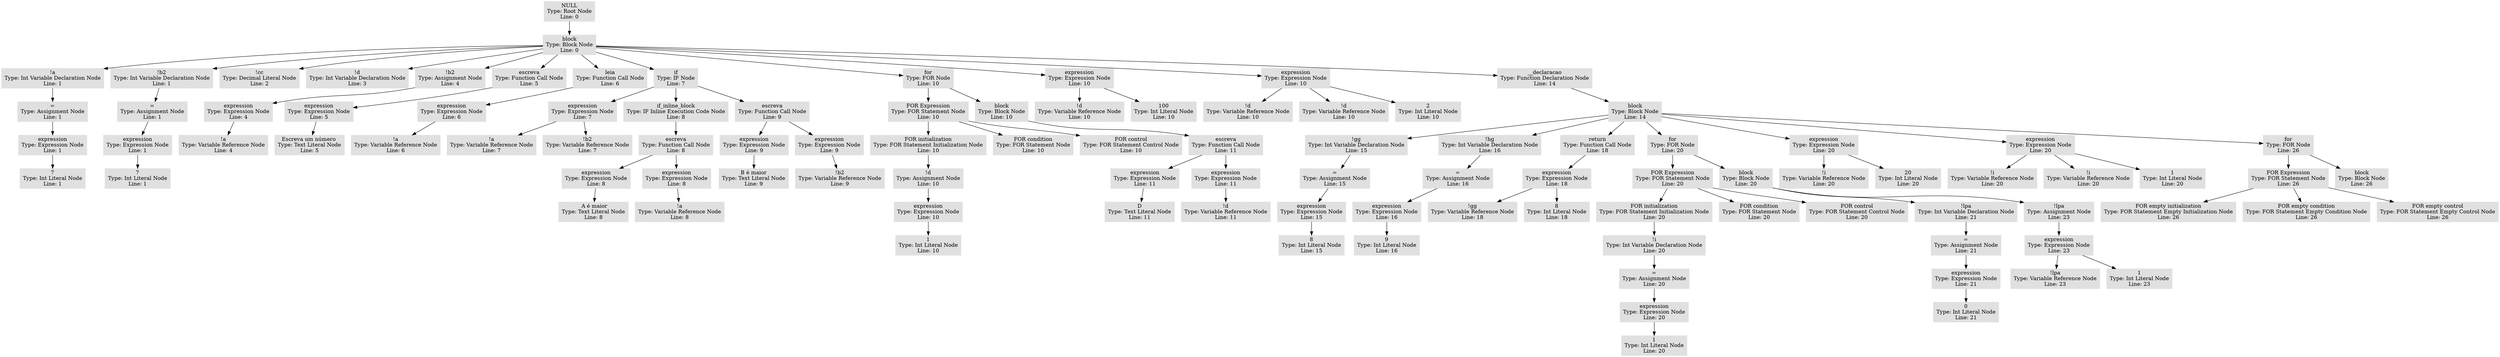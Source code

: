 digraph AST {
  node [shape=box, style=filled, color="#E0E0E0"];
  "0x555555565608" [label="NULL\nType: Root Node\nLine: 0"];
  "0x555555565608" -> "0x555555567008";
  "0x555555567008" [label="block\nType: Block Node\nLine: 0"];
  "0x555555567008" -> "0x5555555670b8";
  "0x5555555670b8" [label="!a\nType: Int Variable Declaration Node\nLine: 1"];
  "0x5555555670b8" -> "0x555555567498";
  "0x555555567498" [label="=\nType: Assignment Node\nLine: 1"];
  "0x555555567498" -> "0x5555555674f8";
  "0x5555555674f8" [label="expression\nType: Expression Node\nLine: 1"];
  "0x5555555674f8" -> "0x555555567558";
  "0x555555567558" [label="7\nType: Int Literal Node\nLine: 1"];
  "0x555555567008" -> "0x555555567168";
  "0x555555567168" [label="!b2\nType: Int Variable Declaration Node\nLine: 1"];
  "0x555555567168" -> "0x555555567318";
  "0x555555567318" [label="=\nType: Assignment Node\nLine: 1"];
  "0x555555567318" -> "0x555555567378";
  "0x555555567378" [label="expression\nType: Expression Node\nLine: 1"];
  "0x555555567378" -> "0x5555555673d8";
  "0x5555555673d8" [label="7\nType: Int Literal Node\nLine: 1"];
  "0x555555567008" -> "0x555555567638";
  "0x555555567638" [label="!cc\nType: Decimal Literal Node\nLine: 2"];
  "0x555555567008" -> "0x5555555676f8";
  "0x5555555676f8" [label="!d\nType: Int Variable Declaration Node\nLine: 3"];
  "0x555555567008" -> "0x555555567738";
  "0x555555567738" [label="!b2\nType: Assignment Node\nLine: 4"];
  "0x555555567738" -> "0x5555555677b8";
  "0x5555555677b8" [label="expression\nType: Expression Node\nLine: 4"];
  "0x5555555677b8" -> "0x555555567838";
  "0x555555567838" [label="!a\nType: Variable Reference Node\nLine: 4"];
  "0x555555567008" -> "0x5555555678b8";
  "0x5555555678b8" [label="escreva\nType: Function Call Node\nLine: 5"];
  "0x5555555678b8" -> "0x555555567918";
  "0x555555567918" [label="expression\nType: Expression Node\nLine: 5"];
  "0x555555567918" -> "0x555555567998";
  "0x555555567998" [label="Escreva um número \nType: Text Literal Node\nLine: 5"];
  "0x555555567008" -> "0x5555555679f8";
  "0x5555555679f8" [label="leia\nType: Function Call Node\nLine: 6"];
  "0x5555555679f8" -> "0x555555567778";
  "0x555555567778" [label="expression\nType: Expression Node\nLine: 6"];
  "0x555555567778" -> "0x555555567ae8";
  "0x555555567ae8" [label="!a\nType: Variable Reference Node\nLine: 6"];
  "0x555555567008" -> "0x555555567b68";
  "0x555555567b68" [label="if\nType: IF Node\nLine: 7"];
  "0x555555567b68" -> "0x555555569148";
  "0x555555569148" [label="expression\nType: Expression Node\nLine: 7"];
  "0x555555569148" -> "0x5555555691c8";
  "0x5555555691c8" [label="!a\nType: Variable Reference Node\nLine: 7"];
  "0x555555569148" -> "0x555555569248";
  "0x555555569248" [label="!b2\nType: Variable Reference Node\nLine: 7"];
  "0x555555567b68" -> "0x5555555692a8";
  "0x5555555692a8" [label="if_inline_block\nType: IF Inline Execution Code Node\nLine: 8"];
  "0x5555555692a8" -> "0x555555569308";
  "0x555555569308" [label="escreva\nType: Function Call Node\nLine: 8"];
  "0x555555569308" -> "0x555555569388";
  "0x555555569388" [label="expression\nType: Expression Node\nLine: 8"];
  "0x555555569388" -> "0x555555569408";
  "0x555555569408" [label=" A é maior\nType: Text Literal Node\nLine: 8"];
  "0x555555569308" -> "0x555555569488";
  "0x555555569488" [label="expression\nType: Expression Node\nLine: 8"];
  "0x555555569488" -> "0x5555555694e8";
  "0x5555555694e8" [label="!a\nType: Variable Reference Node\nLine: 8"];
  "0x555555567b68" -> "0x555555569568";
  "0x555555569568" [label="escreva\nType: Function Call Node\nLine: 9"];
  "0x555555569568" -> "0x5555555695f8";
  "0x5555555695f8" [label="expression\nType: Expression Node\nLine: 9"];
  "0x5555555695f8" -> "0x555555569658";
  "0x555555569658" [label="B é maior\nType: Text Literal Node\nLine: 9"];
  "0x555555569568" -> "0x5555555696d8";
  "0x5555555696d8" [label="expression\nType: Expression Node\nLine: 9"];
  "0x5555555696d8" -> "0x555555569738";
  "0x555555569738" [label="!b2\nType: Variable Reference Node\nLine: 9"];
  "0x555555567008" -> "0x5555555697b8";
  "0x5555555697b8" [label="for\nType: FOR Node\nLine: 10"];
  "0x5555555697b8" -> "0x555555569878";
  "0x555555569878" [label="FOR Expression\nType: FOR Statement Node\nLine: 10"];
  "0x555555569878" -> "0x5555555698f8";
  "0x5555555698f8" [label="FOR initialization\nType: FOR Statement Initialization Node\nLine: 10"];
  "0x5555555698f8" -> "0x555555569988";
  "0x555555569988" [label="!d\nType: Assignment Node\nLine: 10"];
  "0x555555569988" -> "0x555555569a08";
  "0x555555569a08" [label="expression\nType: Expression Node\nLine: 10"];
  "0x555555569a08" -> "0x555555569a88";
  "0x555555569a88" [label="1\nType: Int Literal Node\nLine: 10"];
  "0x555555569878" -> "0x555555569b08";
  "0x555555569b08" [label="FOR condition\nType: FOR Statement Node\nLine: 10"];
  "0x555555569878" -> "0x555555569ca8";
  "0x555555569ca8" [label="FOR control\nType: FOR Statement Control Node\nLine: 10"];
  "0x5555555697b8" -> "0x555555569f58";
  "0x555555569f58" [label="block\nType: Block Node\nLine: 10"];
  "0x555555569f58" -> "0x555555569f98";
  "0x555555569f98" [label="escreva\nType: Function Call Node\nLine: 11"];
  "0x555555569f98" -> "0x55555556a018";
  "0x55555556a018" [label="expression\nType: Expression Node\nLine: 11"];
  "0x55555556a018" -> "0x55555556a098";
  "0x55555556a098" [label="D\nType: Text Literal Node\nLine: 11"];
  "0x555555569f98" -> "0x55555556a118";
  "0x55555556a118" [label="expression\nType: Expression Node\nLine: 11"];
  "0x55555556a118" -> "0x55555556a178";
  "0x55555556a178" [label="!d\nType: Variable Reference Node\nLine: 11"];
  "0x555555567008" -> "0x555555569b68";
  "0x555555569b68" [label="expression\nType: Expression Node\nLine: 10"];
  "0x555555569b68" -> "0x555555569bc8";
  "0x555555569bc8" [label="!d\nType: Variable Reference Node\nLine: 10"];
  "0x555555569b68" -> "0x555555569c48";
  "0x555555569c48" [label="100\nType: Int Literal Node\nLine: 10"];
  "0x555555567008" -> "0x555555569d38";
  "0x555555569d38" [label="expression\nType: Expression Node\nLine: 10"];
  "0x555555569d38" -> "0x555555569de8";
  "0x555555569de8" [label="!d\nType: Variable Reference Node\nLine: 10"];
  "0x555555569d38" -> "0x555555569e68";
  "0x555555569e68" [label="!d\nType: Variable Reference Node\nLine: 10"];
  "0x555555569d38" -> "0x555555569ec8";
  "0x555555569ec8" [label="2\nType: Int Literal Node\nLine: 10"];
  "0x555555567008" -> "0x55555556b238";
  "0x55555556b238" [label="__declaracao\nType: Function Declaration Node\nLine: 14"];
  "0x55555556b238" -> "0x55555556b298";
  "0x55555556b298" [label="block\nType: Block Node\nLine: 14"];
  "0x55555556b298" -> "0x55555556b368";
  "0x55555556b368" [label="!gg\nType: Int Variable Declaration Node\nLine: 15"];
  "0x55555556b368" -> "0x55555556b528";
  "0x55555556b528" [label="=\nType: Assignment Node\nLine: 15"];
  "0x55555556b528" -> "0x55555556b588";
  "0x55555556b588" [label="expression\nType: Expression Node\nLine: 15"];
  "0x55555556b588" -> "0x55555556b5e8";
  "0x55555556b5e8" [label="8\nType: Int Literal Node\nLine: 15"];
  "0x55555556b298" -> "0x55555556b6d8";
  "0x55555556b6d8" [label="!hg\nType: Int Variable Declaration Node\nLine: 16"];
  "0x55555556b6d8" -> "0x55555556b878";
  "0x55555556b878" [label="=\nType: Assignment Node\nLine: 16"];
  "0x55555556b878" -> "0x55555556b8d8";
  "0x55555556b8d8" [label="expression\nType: Expression Node\nLine: 16"];
  "0x55555556b8d8" -> "0x55555556b938";
  "0x55555556b938" [label="9\nType: Int Literal Node\nLine: 16"];
  "0x55555556b298" -> "0x55555556b9f8";
  "0x55555556b9f8" [label="return\nType: Function Call Node\nLine: 18"];
  "0x55555556b9f8" -> "0x55555556ba68";
  "0x55555556ba68" [label="expression\nType: Expression Node\nLine: 18"];
  "0x55555556ba68" -> "0x55555556bac8";
  "0x55555556bac8" [label="!gg\nType: Variable Reference Node\nLine: 18"];
  "0x55555556ba68" -> "0x55555556bb48";
  "0x55555556bb48" [label="8\nType: Int Literal Node\nLine: 18"];
  "0x55555556b298" -> "0x55555556bba8";
  "0x55555556bba8" [label="for\nType: FOR Node\nLine: 20"];
  "0x55555556bba8" -> "0x55555556bc08";
  "0x55555556bc08" [label="FOR Expression\nType: FOR Statement Node\nLine: 20"];
  "0x55555556bc08" -> "0x55555556bc88";
  "0x55555556bc88" [label="FOR initialization\nType: FOR Statement Initialization Node\nLine: 20"];
  "0x55555556bc88" -> "0x55555556bd68";
  "0x55555556bd68" [label="!i\nType: Int Variable Declaration Node\nLine: 20"];
  "0x55555556bd68" -> "0x55555556bf28";
  "0x55555556bf28" [label="=\nType: Assignment Node\nLine: 20"];
  "0x55555556bf28" -> "0x55555556bf88";
  "0x55555556bf88" [label="expression\nType: Expression Node\nLine: 20"];
  "0x55555556bf88" -> "0x55555556bfe8";
  "0x55555556bfe8" [label="1\nType: Int Literal Node\nLine: 20"];
  "0x55555556bc08" -> "0x55555556c0a8";
  "0x55555556c0a8" [label="FOR condition\nType: FOR Statement Node\nLine: 20"];
  "0x55555556bc08" -> "0x55555556c268";
  "0x55555556c268" [label="FOR control\nType: FOR Statement Control Node\nLine: 20"];
  "0x55555556bba8" -> "0x55555556c4a8";
  "0x55555556c4a8" [label="block\nType: Block Node\nLine: 20"];
  "0x55555556c4a8" -> "0x55555556c508";
  "0x55555556c508" [label="!lpa\nType: Int Variable Declaration Node\nLine: 21"];
  "0x55555556c508" -> "0x55555556c6c8";
  "0x55555556c6c8" [label="=\nType: Assignment Node\nLine: 21"];
  "0x55555556c6c8" -> "0x55555556c728";
  "0x55555556c728" [label="expression\nType: Expression Node\nLine: 21"];
  "0x55555556c728" -> "0x55555556c788";
  "0x55555556c788" [label="0\nType: Int Literal Node\nLine: 21"];
  "0x55555556c4a8" -> "0x55555556c848";
  "0x55555556c848" [label="!lpa\nType: Assignment Node\nLine: 23"];
  "0x55555556c848" -> "0x55555556c888";
  "0x55555556c888" [label="expression\nType: Expression Node\nLine: 23"];
  "0x55555556c888" -> "0x55555556c908";
  "0x55555556c908" [label="!lpa\nType: Variable Reference Node\nLine: 23"];
  "0x55555556c888" -> "0x55555556c988";
  "0x55555556c988" [label="1\nType: Int Literal Node\nLine: 23"];
  "0x55555556b298" -> "0x55555556c0e8";
  "0x55555556c0e8" [label="expression\nType: Expression Node\nLine: 20"];
  "0x55555556c0e8" -> "0x55555556c188";
  "0x55555556c188" [label="!i\nType: Variable Reference Node\nLine: 20"];
  "0x55555556c0e8" -> "0x55555556c208";
  "0x55555556c208" [label="20\nType: Int Literal Node\nLine: 20"];
  "0x55555556b298" -> "0x55555556c2f8";
  "0x55555556c2f8" [label="expression\nType: Expression Node\nLine: 20"];
  "0x55555556c2f8" -> "0x55555556c338";
  "0x55555556c338" [label="!i\nType: Variable Reference Node\nLine: 20"];
  "0x55555556c2f8" -> "0x55555556c3b8";
  "0x55555556c3b8" [label="!i\nType: Variable Reference Node\nLine: 20"];
  "0x55555556c2f8" -> "0x55555556c418";
  "0x55555556c418" [label="1\nType: Int Literal Node\nLine: 20"];
  "0x55555556b298" -> "0x55555556c9e8";
  "0x55555556c9e8" [label="for\nType: FOR Node\nLine: 26"];
  "0x55555556c9e8" -> "0x55555556c148";
  "0x55555556c148" [label="FOR Expression\nType: FOR Statement Node\nLine: 26"];
  "0x55555556c148" -> "0x55555556cad8";
  "0x55555556cad8" [label="FOR empty initialization\nType: FOR Statement Empty Initialization Node\nLine: 26"];
  "0x55555556c148" -> "0x55555556cb68";
  "0x55555556cb68" [label="FOR empty condition\nType: FOR Statement Empty Condition Node\nLine: 26"];
  "0x55555556c148" -> "0x55555556cbd8";
  "0x55555556cbd8" [label="FOR empty control\nType: FOR Statement Empty Control Node\nLine: 26"];
  "0x55555556c9e8" -> "0x55555556cc78";
  "0x55555556cc78" [label="block\nType: Block Node\nLine: 26"];
}
